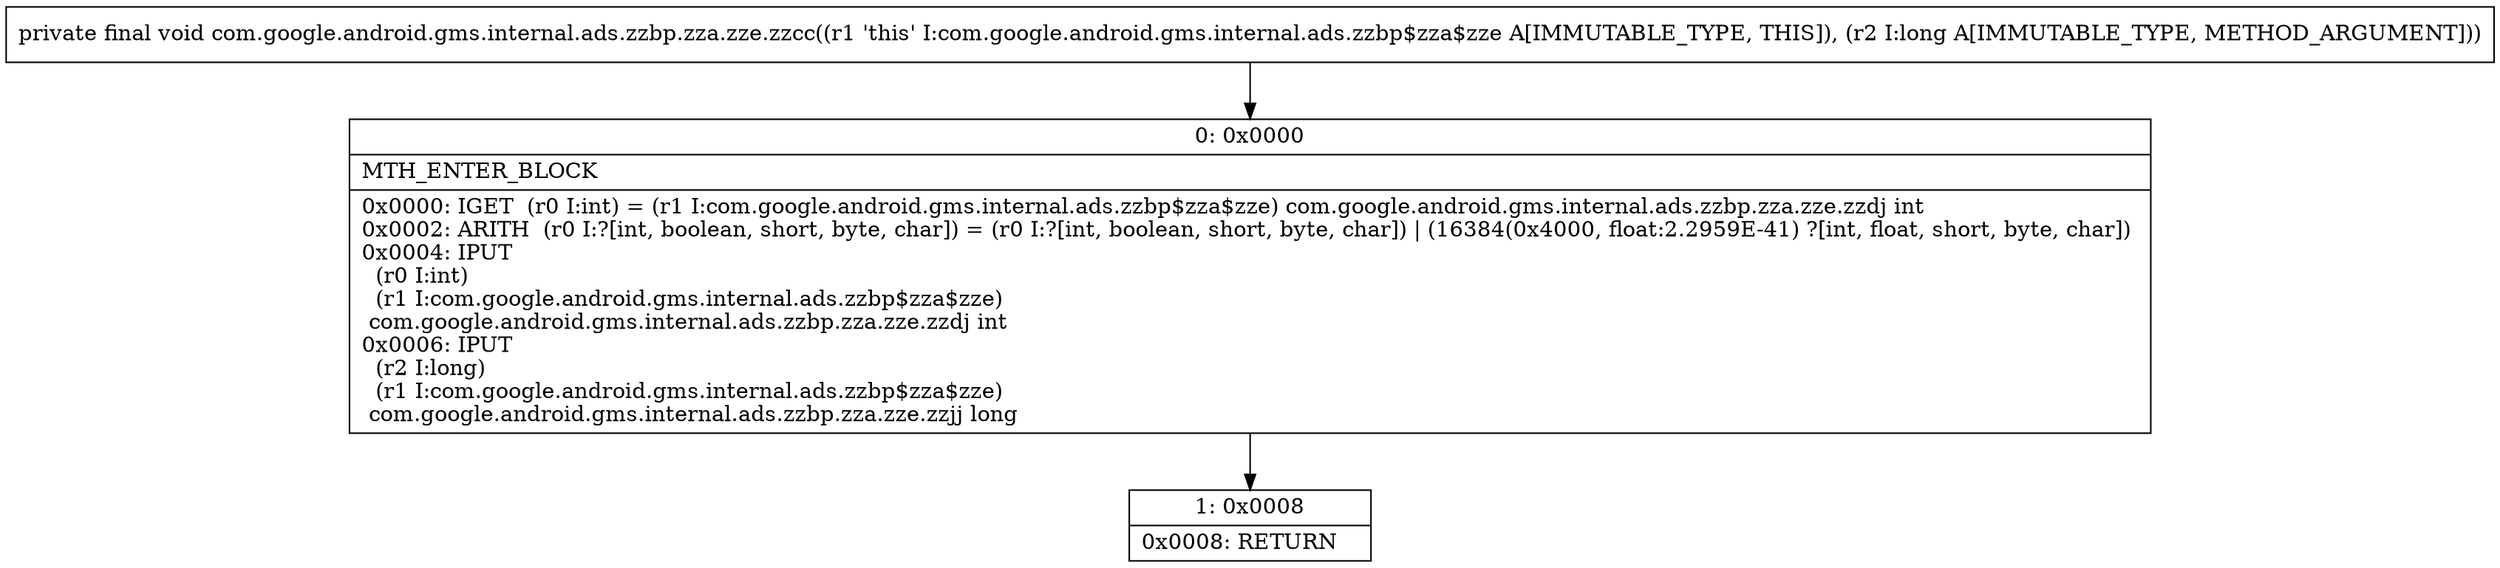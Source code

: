 digraph "CFG forcom.google.android.gms.internal.ads.zzbp.zza.zze.zzcc(J)V" {
Node_0 [shape=record,label="{0\:\ 0x0000|MTH_ENTER_BLOCK\l|0x0000: IGET  (r0 I:int) = (r1 I:com.google.android.gms.internal.ads.zzbp$zza$zze) com.google.android.gms.internal.ads.zzbp.zza.zze.zzdj int \l0x0002: ARITH  (r0 I:?[int, boolean, short, byte, char]) = (r0 I:?[int, boolean, short, byte, char]) \| (16384(0x4000, float:2.2959E\-41) ?[int, float, short, byte, char]) \l0x0004: IPUT  \l  (r0 I:int)\l  (r1 I:com.google.android.gms.internal.ads.zzbp$zza$zze)\l com.google.android.gms.internal.ads.zzbp.zza.zze.zzdj int \l0x0006: IPUT  \l  (r2 I:long)\l  (r1 I:com.google.android.gms.internal.ads.zzbp$zza$zze)\l com.google.android.gms.internal.ads.zzbp.zza.zze.zzjj long \l}"];
Node_1 [shape=record,label="{1\:\ 0x0008|0x0008: RETURN   \l}"];
MethodNode[shape=record,label="{private final void com.google.android.gms.internal.ads.zzbp.zza.zze.zzcc((r1 'this' I:com.google.android.gms.internal.ads.zzbp$zza$zze A[IMMUTABLE_TYPE, THIS]), (r2 I:long A[IMMUTABLE_TYPE, METHOD_ARGUMENT])) }"];
MethodNode -> Node_0;
Node_0 -> Node_1;
}

